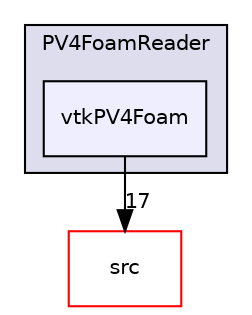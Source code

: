 digraph "applications/utilities/postProcessing/graphics/PV4Readers/PV4FoamReader/vtkPV4Foam" {
  bgcolor=transparent;
  compound=true
  node [ fontsize="10", fontname="Helvetica"];
  edge [ labelfontsize="10", labelfontname="Helvetica"];
  subgraph clusterdir_591b79277026f3f501c62e7dcb85b81d {
    graph [ bgcolor="#ddddee", pencolor="black", label="PV4FoamReader" fontname="Helvetica", fontsize="10", URL="dir_591b79277026f3f501c62e7dcb85b81d.html"]
  dir_5a3ca8d145a2a7787654bcaf26bd4b66 [shape=box, label="vtkPV4Foam", style="filled", fillcolor="#eeeeff", pencolor="black", URL="dir_5a3ca8d145a2a7787654bcaf26bd4b66.html"];
  }
  dir_68267d1309a1af8e8297ef4c3efbcdba [shape=box label="src" color="red" URL="dir_68267d1309a1af8e8297ef4c3efbcdba.html"];
  dir_5a3ca8d145a2a7787654bcaf26bd4b66->dir_68267d1309a1af8e8297ef4c3efbcdba [headlabel="17", labeldistance=1.5 headhref="dir_000639_000735.html"];
}
